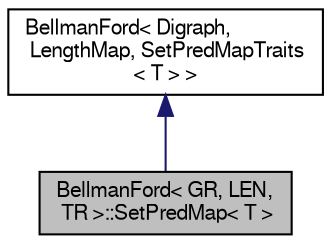 digraph "BellmanFord&lt; GR, LEN, TR &gt;::SetPredMap&lt; T &gt;"
{
 // LATEX_PDF_SIZE
  edge [fontname="FreeSans",fontsize="10",labelfontname="FreeSans",labelfontsize="10"];
  node [fontname="FreeSans",fontsize="10",shape=record];
  Node0 [label="BellmanFord\< GR, LEN,\l TR \>::SetPredMap\< T \>",height=0.2,width=0.4,color="black", fillcolor="grey75", style="filled", fontcolor="black",tooltip="Named parameter for setting PredMap type."];
  Node1 -> Node0 [dir="back",color="midnightblue",fontsize="10",style="solid",fontname="FreeSans"];
  Node1 [label="BellmanFord\< Digraph,\l LengthMap, SetPredMapTraits\l\< T \> \>",height=0.2,width=0.4,color="black", fillcolor="white", style="filled",URL="$a01393.html",tooltip=" "];
}
